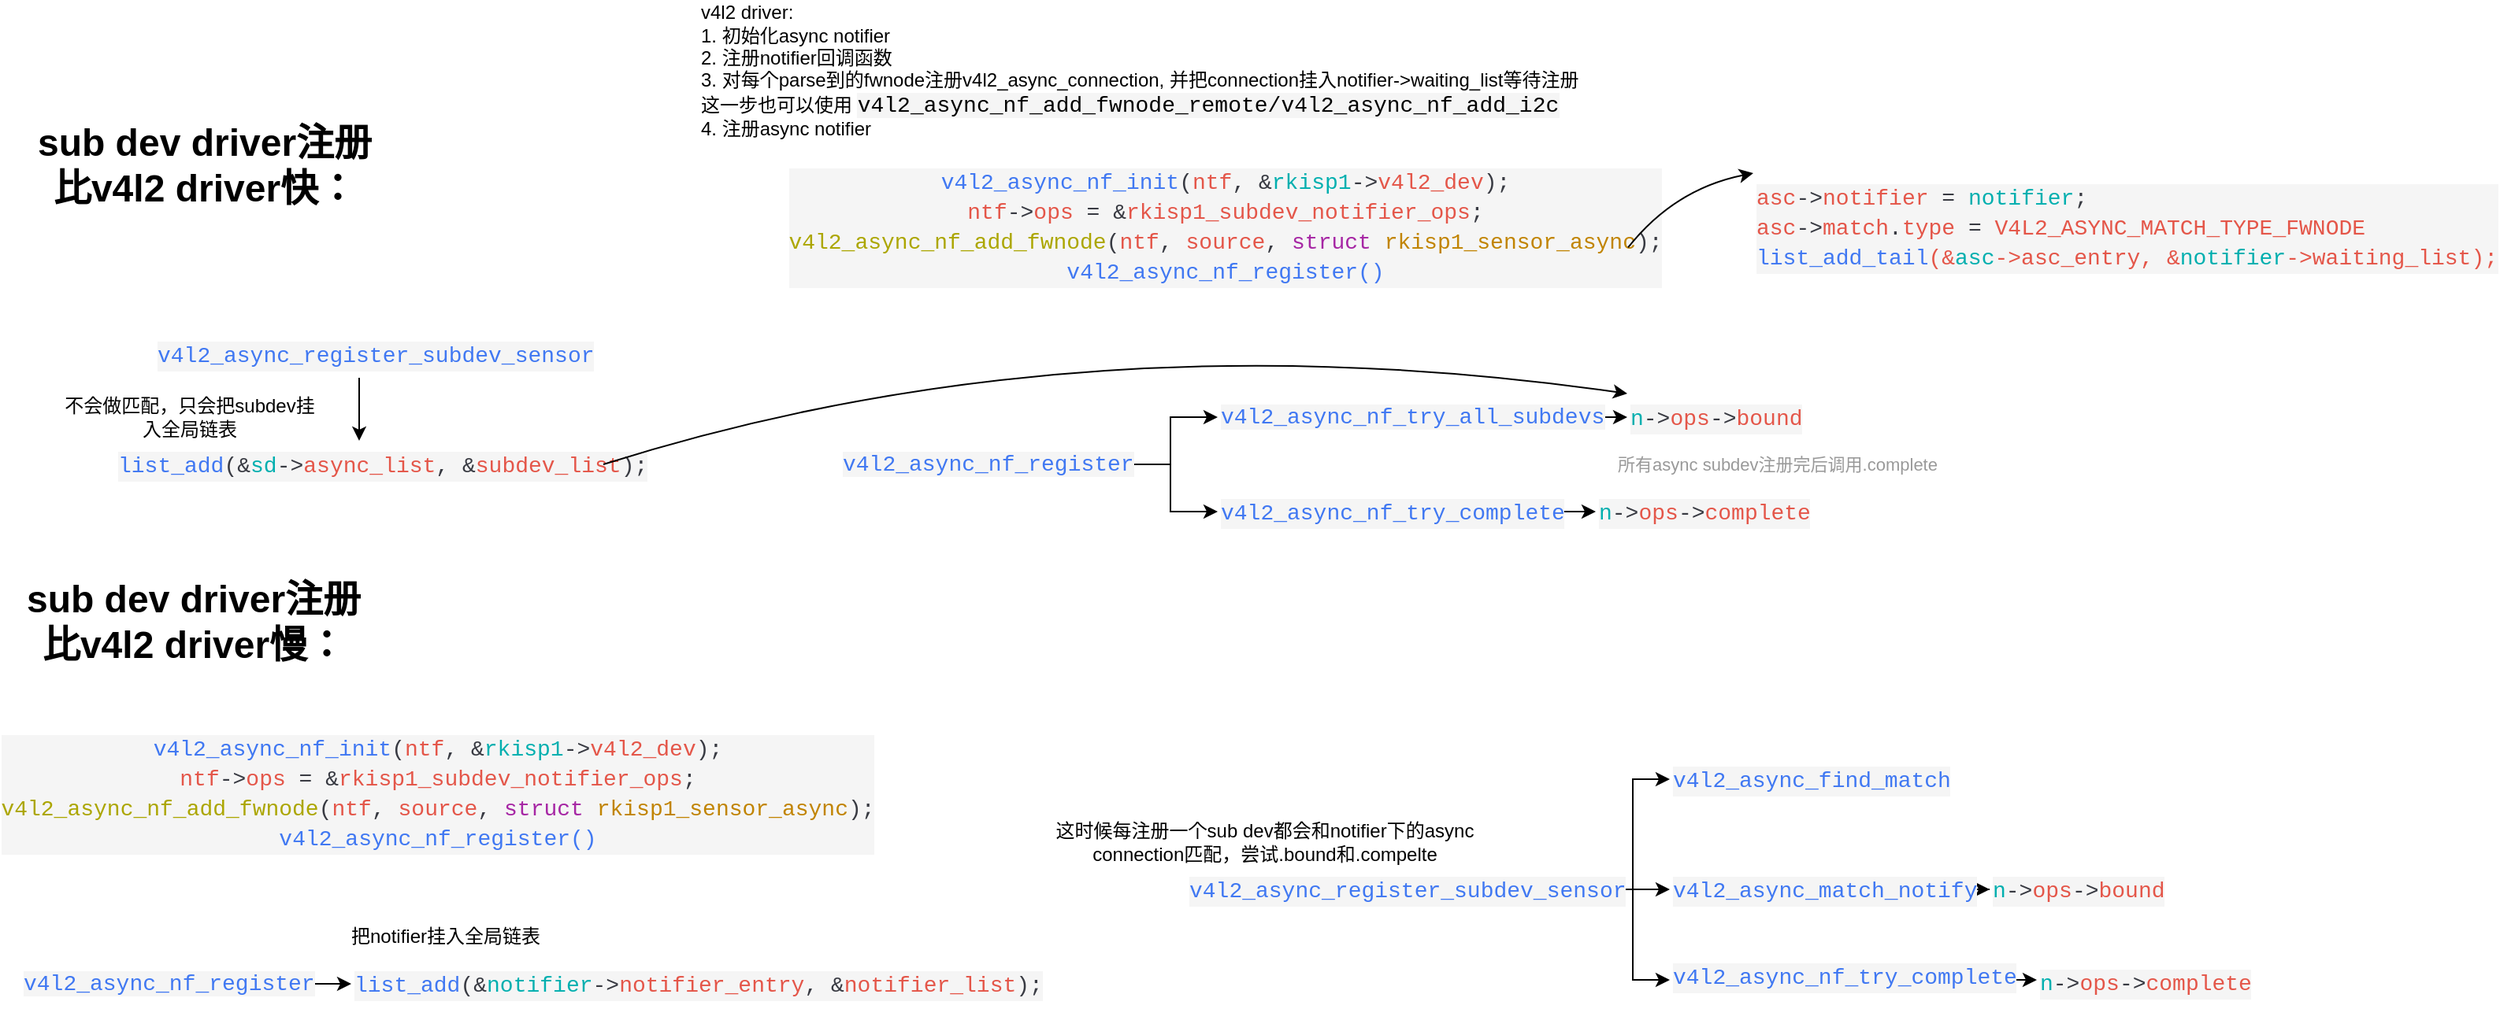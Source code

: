<mxfile version="26.2.8">
  <diagram id="vxmu8e-D6JKtbziN8auy" name="Page-1">
    <mxGraphModel dx="1885" dy="543" grid="1" gridSize="10" guides="1" tooltips="1" connect="1" arrows="1" fold="1" page="1" pageScale="1" pageWidth="827" pageHeight="1169" math="0" shadow="0">
      <root>
        <mxCell id="0" />
        <mxCell id="1" parent="0" />
        <mxCell id="KGo7ExIiG6yFK3656a-n-1" value="&lt;div style=&quot;background-color: rgb(245, 245, 245); font-family: Consolas, &amp;quot;Courier New&amp;quot;, monospace; font-weight: normal; font-size: 14px; line-height: 19px; white-space: pre; color: rgb(56, 58, 66);&quot;&gt;&lt;div style=&quot;color: light-dark(rgb(56, 58, 66), rgb(185, 187, 194));&quot;&gt;&lt;span style=&quot;color: rgb(64, 120, 242);&quot;&gt;v4l2_async_nf_init&lt;/span&gt;&lt;span style=&quot;color: rgb(56, 58, 66);&quot;&gt;(&lt;/span&gt;&lt;span style=&quot;color: rgb(228, 86, 73);&quot;&gt;ntf&lt;/span&gt;&lt;span style=&quot;color: rgb(56, 58, 66);&quot;&gt;, &lt;/span&gt;&lt;span style=&quot;color: rgb(56, 58, 66);&quot;&gt;&amp;amp;&lt;/span&gt;&lt;span style=&quot;color: rgb(0, 175, 175);&quot;&gt;rkisp1&lt;/span&gt;&lt;span style=&quot;color: rgb(56, 58, 66);&quot;&gt;-&amp;gt;&lt;/span&gt;&lt;span style=&quot;color: rgb(228, 86, 73);&quot;&gt;v4l2_dev&lt;/span&gt;&lt;span style=&quot;color: rgb(56, 58, 66);&quot;&gt;);&lt;/span&gt;&lt;/div&gt;&lt;div style=&quot;&quot;&gt;&lt;span style=&quot;color: rgb(56, 58, 66);&quot;&gt;&lt;div style=&quot;color: light-dark(rgb(56, 58, 66), rgb(185, 187, 194)); line-height: 19px;&quot;&gt;&lt;span style=&quot;color: rgb(228, 86, 73);&quot;&gt;ntf&lt;/span&gt;-&amp;gt;&lt;span style=&quot;color: rgb(228, 86, 73);&quot;&gt;ops&lt;/span&gt; = &amp;amp;&lt;span style=&quot;color: rgb(228, 86, 73);&quot;&gt;rkisp1_subdev_notifier_ops&lt;/span&gt;;&lt;/div&gt;&lt;div style=&quot;line-height: 19px;&quot;&gt;&lt;div style=&quot;line-height: 19px;&quot;&gt;&lt;div style=&quot;&quot;&gt;&lt;span style=&quot;color: rgb(172, 166, 0);&quot;&gt;v4l2_async_nf_add_fwnode&lt;/span&gt;&lt;span style=&quot;color: light-dark(rgb(56, 58, 66), rgb(185, 187, 194)); background-color: light-dark(rgb(245, 245, 245), rgb(26, 26, 26));&quot;&gt;(&lt;/span&gt;&lt;span style=&quot;background-color: light-dark(rgb(245, 245, 245), rgb(26, 26, 26)); color: rgb(228, 86, 73);&quot;&gt;ntf&lt;/span&gt;&lt;span style=&quot;color: light-dark(rgb(56, 58, 66), rgb(185, 187, 194)); background-color: light-dark(rgb(245, 245, 245), rgb(26, 26, 26));&quot;&gt;, &lt;/span&gt;&lt;span style=&quot;background-color: light-dark(rgb(245, 245, 245), rgb(26, 26, 26)); color: rgb(228, 86, 73);&quot;&gt;source&lt;/span&gt;&lt;span style=&quot;color: light-dark(rgb(56, 58, 66), rgb(185, 187, 194)); background-color: light-dark(rgb(245, 245, 245), rgb(26, 26, 26));&quot;&gt;, &lt;/span&gt;&lt;span style=&quot;background-color: light-dark(rgb(245, 245, 245), rgb(26, 26, 26)); color: rgb(166, 38, 164);&quot;&gt;struct&lt;/span&gt;&lt;span style=&quot;color: light-dark(rgb(56, 58, 66), rgb(185, 187, 194)); background-color: light-dark(rgb(245, 245, 245), rgb(26, 26, 26));&quot;&gt; &lt;/span&gt;&lt;span style=&quot;background-color: light-dark(rgb(245, 245, 245), rgb(26, 26, 26)); color: rgb(193, 132, 1);&quot;&gt;rkisp1_sensor_async&lt;/span&gt;&lt;span style=&quot;color: light-dark(rgb(56, 58, 66), rgb(185, 187, 194)); background-color: light-dark(rgb(245, 245, 245), rgb(26, 26, 26));&quot;&gt;);&lt;/span&gt;&lt;/div&gt;&lt;/div&gt;&lt;/div&gt;&lt;div style=&quot;color: light-dark(rgb(56, 58, 66), rgb(185, 187, 194)); line-height: 19px;&quot;&gt;&lt;div style=&quot;line-height: 19px;&quot;&gt;&lt;span style=&quot;color: rgb(64, 120, 242);&quot;&gt;v4l2_async_nf_register()&lt;/span&gt;&lt;/div&gt;&lt;/div&gt;&lt;/span&gt;&lt;/div&gt;&lt;/div&gt;" style="text;whiteSpace=wrap;html=1;align=center;" parent="1" vertex="1">
          <mxGeometry x="90" y="190" width="510" height="90" as="geometry" />
        </mxCell>
        <mxCell id="KGo7ExIiG6yFK3656a-n-2" value="v4l2 driver:&lt;div&gt;1. 初始化async notifier&lt;br&gt;&lt;div&gt;2. 注册notifier回调函数&lt;/div&gt;&lt;div&gt;3. 对每个parse到的fwnode注册v4l2_async_connection, 并把connection挂入notifier-&amp;gt;waiting_list等待注册&lt;/div&gt;&lt;div&gt;这一步也可以使用&amp;nbsp;&lt;font style=&quot;color: rgb(0, 0, 0);&quot;&gt;&lt;span style=&quot;background-color: rgb(245, 245, 245); font-family: Consolas, &amp;quot;Courier New&amp;quot;, monospace; font-size: 14px; white-space: pre;&quot;&gt;v4l2_async_nf_add_fwnode_remote/&lt;/span&gt;&lt;span style=&quot;background-color: rgb(245, 245, 245); font-family: Consolas, &amp;quot;Courier New&amp;quot;, monospace; font-size: 14px; white-space: pre;&quot;&gt;v4l2_async_nf_add_i2c&lt;/span&gt;&lt;/font&gt;&lt;/div&gt;&lt;div&gt;4. 注册async notifier&lt;/div&gt;&lt;/div&gt;" style="text;html=1;align=left;verticalAlign=middle;whiteSpace=wrap;rounded=0;" parent="1" vertex="1">
          <mxGeometry x="10" y="100" width="570" height="70" as="geometry" />
        </mxCell>
        <mxCell id="KGo7ExIiG6yFK3656a-n-16" value="" style="edgeStyle=orthogonalEdgeStyle;rounded=0;orthogonalLoop=1;jettySize=auto;html=1;" parent="1" source="KGo7ExIiG6yFK3656a-n-4" target="KGo7ExIiG6yFK3656a-n-15" edge="1">
          <mxGeometry relative="1" as="geometry" />
        </mxCell>
        <mxCell id="KGo7ExIiG6yFK3656a-n-4" value="&lt;div style=&quot;color: #383a42;background-color: #f5f5f5;font-family: Consolas, &#39;Courier New&#39;, monospace;font-weight: normal;font-size: 14px;line-height: 19px;white-space: pre;&quot;&gt;&lt;div&gt;&lt;span style=&quot;color: #4078f2;&quot;&gt;v4l2_async_register_subdev_sensor&lt;/span&gt;&lt;/div&gt;&lt;/div&gt;" style="text;whiteSpace=wrap;html=1;" parent="1" vertex="1">
          <mxGeometry x="-335" y="300" width="260" height="30" as="geometry" />
        </mxCell>
        <mxCell id="KGo7ExIiG6yFK3656a-n-7" style="edgeStyle=orthogonalEdgeStyle;rounded=0;orthogonalLoop=1;jettySize=auto;html=1;exitX=1;exitY=0.5;exitDx=0;exitDy=0;entryX=0;entryY=0.5;entryDx=0;entryDy=0;" parent="1" source="KGo7ExIiG6yFK3656a-n-5" target="KGo7ExIiG6yFK3656a-n-6" edge="1">
          <mxGeometry relative="1" as="geometry" />
        </mxCell>
        <mxCell id="KGo7ExIiG6yFK3656a-n-9" style="edgeStyle=orthogonalEdgeStyle;rounded=0;orthogonalLoop=1;jettySize=auto;html=1;exitX=1;exitY=0.5;exitDx=0;exitDy=0;entryX=0;entryY=0.5;entryDx=0;entryDy=0;" parent="1" source="KGo7ExIiG6yFK3656a-n-5" target="KGo7ExIiG6yFK3656a-n-8" edge="1">
          <mxGeometry relative="1" as="geometry" />
        </mxCell>
        <mxCell id="KGo7ExIiG6yFK3656a-n-5" value="&lt;span style=&quot;color: rgb(64, 120, 242); font-family: Consolas, &amp;quot;Courier New&amp;quot;, monospace; font-size: 14px; font-style: normal; font-variant-ligatures: normal; font-variant-caps: normal; font-weight: 400; letter-spacing: normal; orphans: 2; text-align: center; text-indent: 0px; text-transform: none; widows: 2; word-spacing: 0px; -webkit-text-stroke-width: 0px; white-space: pre; background-color: rgb(245, 245, 245); text-decoration-thickness: initial; text-decoration-style: initial; text-decoration-color: initial; display: inline !important; float: none;&quot;&gt;v4l2_async_nf_register&lt;/span&gt;" style="text;whiteSpace=wrap;html=1;" parent="1" vertex="1">
          <mxGeometry x="100" y="370" width="180" height="30" as="geometry" />
        </mxCell>
        <mxCell id="KGo7ExIiG6yFK3656a-n-13" value="" style="edgeStyle=orthogonalEdgeStyle;rounded=0;orthogonalLoop=1;jettySize=auto;html=1;" parent="1" source="KGo7ExIiG6yFK3656a-n-6" target="KGo7ExIiG6yFK3656a-n-12" edge="1">
          <mxGeometry relative="1" as="geometry" />
        </mxCell>
        <mxCell id="KGo7ExIiG6yFK3656a-n-6" value="&lt;span style=&quot;color: rgb(64, 120, 242); font-family: Consolas, &amp;quot;Courier New&amp;quot;, monospace; font-size: 14px; font-style: normal; font-variant-ligatures: normal; font-variant-caps: normal; font-weight: 400; letter-spacing: normal; orphans: 2; text-align: left; text-indent: 0px; text-transform: none; widows: 2; word-spacing: 0px; -webkit-text-stroke-width: 0px; white-space: pre; background-color: rgb(245, 245, 245); text-decoration-thickness: initial; text-decoration-style: initial; text-decoration-color: initial; display: inline !important; float: none;&quot;&gt;v4l2_async_nf_try_all_subdevs&lt;/span&gt;" style="text;whiteSpace=wrap;html=1;" parent="1" vertex="1">
          <mxGeometry x="340" y="340" width="230" height="30" as="geometry" />
        </mxCell>
        <mxCell id="KGo7ExIiG6yFK3656a-n-11" value="" style="edgeStyle=orthogonalEdgeStyle;rounded=0;orthogonalLoop=1;jettySize=auto;html=1;" parent="1" source="KGo7ExIiG6yFK3656a-n-8" target="KGo7ExIiG6yFK3656a-n-10" edge="1">
          <mxGeometry relative="1" as="geometry" />
        </mxCell>
        <mxCell id="KGo7ExIiG6yFK3656a-n-8" value="&lt;div style=&quot;color: #383a42;background-color: #f5f5f5;font-family: Consolas, &#39;Courier New&#39;, monospace;font-weight: normal;font-size: 14px;line-height: 19px;white-space: pre;&quot;&gt;&lt;div&gt;&lt;span style=&quot;color: #4078f2;&quot;&gt;v4l2_async_nf_try_complete&lt;/span&gt;&lt;/div&gt;&lt;/div&gt;" style="text;whiteSpace=wrap;html=1;" parent="1" vertex="1">
          <mxGeometry x="340.0" y="400" width="205" height="30" as="geometry" />
        </mxCell>
        <mxCell id="KGo7ExIiG6yFK3656a-n-10" value="&lt;div style=&quot;color: #383a42;background-color: #f5f5f5;font-family: Consolas, &#39;Courier New&#39;, monospace;font-weight: normal;font-size: 14px;line-height: 19px;white-space: pre;&quot;&gt;&lt;div&gt;&lt;span style=&quot;color: #00afaf;&quot;&gt;n&lt;/span&gt;&lt;span style=&quot;color: #383a42;&quot;&gt;-&amp;gt;&lt;/span&gt;&lt;span style=&quot;color: #e45649;&quot;&gt;ops&lt;/span&gt;&lt;span style=&quot;color: #383a42;&quot;&gt;-&amp;gt;&lt;/span&gt;&lt;span style=&quot;color: #e45649;&quot;&gt;complete&lt;/span&gt;&lt;/div&gt;&lt;/div&gt;" style="text;whiteSpace=wrap;html=1;" parent="1" vertex="1">
          <mxGeometry x="580.0" y="400" width="135" height="30" as="geometry" />
        </mxCell>
        <mxCell id="KGo7ExIiG6yFK3656a-n-12" value="&lt;div style=&quot;background-color: rgb(245, 245, 245); font-family: Consolas, &amp;quot;Courier New&amp;quot;, monospace; font-weight: normal; font-size: 14px; line-height: 19px; white-space: pre; color: rgb(56, 58, 66);&quot;&gt;&lt;div style=&quot;&quot;&gt;&lt;span style=&quot;color: rgb(0, 175, 175);&quot;&gt;n&lt;/span&gt;&lt;span style=&quot;color: rgb(56, 58, 66);&quot;&gt;-&amp;gt;&lt;/span&gt;&lt;span style=&quot;color: rgb(228, 86, 73);&quot;&gt;ops&lt;/span&gt;&lt;span style=&quot;color: rgb(56, 58, 66);&quot;&gt;-&amp;gt;&lt;/span&gt;&lt;span style=&quot;color: rgb(56, 58, 66);&quot;&gt;&lt;font color=&quot;#e45649&quot;&gt;bound&lt;/font&gt;&lt;/span&gt;&lt;/div&gt;&lt;/div&gt;" style="text;whiteSpace=wrap;html=1;" parent="1" vertex="1">
          <mxGeometry x="600" y="340" width="109" height="30" as="geometry" />
        </mxCell>
        <mxCell id="KGo7ExIiG6yFK3656a-n-14" value="&lt;font style=&quot;font-size: 11px; color: rgb(153, 153, 153);&quot;&gt;所有async subdev注册完后调用.complete&lt;/font&gt;" style="text;html=1;align=center;verticalAlign=middle;resizable=0;points=[];autosize=1;strokeColor=none;fillColor=none;" parent="1" vertex="1">
          <mxGeometry x="580" y="370" width="230" height="30" as="geometry" />
        </mxCell>
        <mxCell id="KGo7ExIiG6yFK3656a-n-15" value="&lt;div style=&quot;color: #383a42;background-color: #f5f5f5;font-family: Consolas, &#39;Courier New&#39;, monospace;font-weight: normal;font-size: 14px;line-height: 19px;white-space: pre;&quot;&gt;&lt;div&gt;&lt;span style=&quot;color: #4078f2;&quot;&gt;list_add&lt;/span&gt;&lt;span style=&quot;color: #383a42;&quot;&gt;(&lt;/span&gt;&lt;span style=&quot;color: #383a42;&quot;&gt;&amp;amp;&lt;/span&gt;&lt;span style=&quot;color: #00afaf;&quot;&gt;sd&lt;/span&gt;&lt;span style=&quot;color: #383a42;&quot;&gt;-&amp;gt;&lt;/span&gt;&lt;span style=&quot;color: #e45649;&quot;&gt;async_list&lt;/span&gt;&lt;span style=&quot;color: #383a42;&quot;&gt;, &lt;/span&gt;&lt;span style=&quot;color: #383a42;&quot;&gt;&amp;amp;&lt;/span&gt;&lt;span style=&quot;color: #e45649;&quot;&gt;subdev_list&lt;/span&gt;&lt;span style=&quot;color: #383a42;&quot;&gt;);&lt;/span&gt;&lt;/div&gt;&lt;/div&gt;" style="text;whiteSpace=wrap;html=1;" parent="1" vertex="1">
          <mxGeometry x="-360.0" y="370" width="310" height="30" as="geometry" />
        </mxCell>
        <mxCell id="KGo7ExIiG6yFK3656a-n-17" value="" style="curved=1;endArrow=classic;html=1;rounded=0;exitX=1;exitY=0.5;exitDx=0;exitDy=0;entryX=0;entryY=0;entryDx=0;entryDy=0;" parent="1" source="KGo7ExIiG6yFK3656a-n-15" target="KGo7ExIiG6yFK3656a-n-12" edge="1">
          <mxGeometry width="50" height="50" relative="1" as="geometry">
            <mxPoint x="-110" y="540" as="sourcePoint" />
            <mxPoint x="-60" y="490" as="targetPoint" />
            <Array as="points">
              <mxPoint x="250" y="290" />
            </Array>
          </mxGeometry>
        </mxCell>
        <mxCell id="tICBfA2tKKdFyukE9l8A-1" value="&lt;div style=&quot;color: rgb(56, 58, 66); background-color: rgb(245, 245, 245); font-family: Consolas, &amp;quot;Courier New&amp;quot;, monospace; font-weight: normal; font-size: 14px; line-height: 19px; white-space: pre;&quot;&gt;&lt;div&gt;&lt;span style=&quot;color: rgb(228, 86, 73);&quot;&gt;asc&lt;/span&gt;&lt;span style=&quot;color: rgb(56, 58, 66);&quot;&gt;-&amp;gt;&lt;/span&gt;&lt;span style=&quot;color: rgb(228, 86, 73);&quot;&gt;notifier&lt;/span&gt;&lt;span style=&quot;color: rgb(56, 58, 66);&quot;&gt; &lt;/span&gt;&lt;span style=&quot;color: rgb(56, 58, 66);&quot;&gt;=&lt;/span&gt;&lt;span style=&quot;color: rgb(56, 58, 66);&quot;&gt; &lt;/span&gt;&lt;span style=&quot;color: rgb(0, 175, 175);&quot;&gt;notifier&lt;/span&gt;&lt;span style=&quot;color: rgb(56, 58, 66);&quot;&gt;;&lt;/span&gt;&lt;/div&gt;&lt;div&gt;&lt;span style=&quot;color: rgb(228, 86, 73);&quot;&gt;asc&lt;/span&gt;&lt;span style=&quot;color: rgb(56, 58, 66);&quot;&gt;-&amp;gt;&lt;/span&gt;&lt;span style=&quot;color: rgb(228, 86, 73);&quot;&gt;match&lt;/span&gt;&lt;span style=&quot;color: rgb(56, 58, 66);&quot;&gt;.&lt;/span&gt;&lt;span style=&quot;color: rgb(228, 86, 73);&quot;&gt;type&lt;/span&gt;&lt;span style=&quot;color: rgb(56, 58, 66);&quot;&gt; &lt;/span&gt;&lt;span style=&quot;color: rgb(56, 58, 66);&quot;&gt;=&lt;/span&gt;&lt;span style=&quot;color: rgb(56, 58, 66);&quot;&gt; &lt;/span&gt;&lt;span style=&quot;color: rgb(228, 86, 73);&quot;&gt;V4L2_ASYNC_MATCH_TYPE_FWNODE&lt;/span&gt;&lt;/div&gt;&lt;div&gt;&lt;span style=&quot;color: rgb(228, 86, 73);&quot;&gt;&lt;span style=&quot;color: #4078f2;&quot;&gt;list_add_tail&lt;/span&gt;(&amp;amp;&lt;span style=&quot;color: #00afaf;&quot;&gt;asc&lt;/span&gt;-&amp;gt;asc_entry, &amp;amp;&lt;span style=&quot;color: #00afaf;&quot;&gt;notifier&lt;/span&gt;-&amp;gt;waiting_list);&lt;/span&gt;&lt;/div&gt;&lt;/div&gt;" style="text;whiteSpace=wrap;html=1;" vertex="1" parent="1">
          <mxGeometry x="680" y="200" width="440" height="70" as="geometry" />
        </mxCell>
        <mxCell id="tICBfA2tKKdFyukE9l8A-2" value="" style="curved=1;endArrow=classic;html=1;rounded=0;exitX=1.001;exitY=0.636;exitDx=0;exitDy=0;exitPerimeter=0;entryX=0;entryY=0;entryDx=0;entryDy=0;" edge="1" parent="1" source="KGo7ExIiG6yFK3656a-n-1" target="tICBfA2tKKdFyukE9l8A-1">
          <mxGeometry width="50" height="50" relative="1" as="geometry">
            <mxPoint x="630" y="240" as="sourcePoint" />
            <mxPoint x="680" y="190" as="targetPoint" />
            <Array as="points">
              <mxPoint x="630" y="210" />
            </Array>
          </mxGeometry>
        </mxCell>
        <mxCell id="tICBfA2tKKdFyukE9l8A-3" value="&lt;h1&gt;sub dev driver注册比v4l2 driver快：&lt;/h1&gt;" style="text;html=1;align=center;verticalAlign=middle;whiteSpace=wrap;rounded=0;" vertex="1" parent="1">
          <mxGeometry x="-413" y="180" width="220" height="30" as="geometry" />
        </mxCell>
        <mxCell id="tICBfA2tKKdFyukE9l8A-4" value="&lt;h1&gt;sub dev driver注册比v4l2 driver慢：&lt;/h1&gt;" style="text;html=1;align=center;verticalAlign=middle;whiteSpace=wrap;rounded=0;" vertex="1" parent="1">
          <mxGeometry x="-420" y="470" width="220" height="30" as="geometry" />
        </mxCell>
        <mxCell id="tICBfA2tKKdFyukE9l8A-5" value="&lt;div style=&quot;background-color: rgb(245, 245, 245); font-family: Consolas, &amp;quot;Courier New&amp;quot;, monospace; font-weight: normal; font-size: 14px; line-height: 19px; white-space: pre; color: rgb(56, 58, 66);&quot;&gt;&lt;div style=&quot;color: light-dark(rgb(56, 58, 66), rgb(185, 187, 194));&quot;&gt;&lt;span style=&quot;color: rgb(64, 120, 242);&quot;&gt;v4l2_async_nf_init&lt;/span&gt;&lt;span style=&quot;color: rgb(56, 58, 66);&quot;&gt;(&lt;/span&gt;&lt;span style=&quot;color: rgb(228, 86, 73);&quot;&gt;ntf&lt;/span&gt;&lt;span style=&quot;color: rgb(56, 58, 66);&quot;&gt;, &lt;/span&gt;&lt;span style=&quot;color: rgb(56, 58, 66);&quot;&gt;&amp;amp;&lt;/span&gt;&lt;span style=&quot;color: rgb(0, 175, 175);&quot;&gt;rkisp1&lt;/span&gt;&lt;span style=&quot;color: rgb(56, 58, 66);&quot;&gt;-&amp;gt;&lt;/span&gt;&lt;span style=&quot;color: rgb(228, 86, 73);&quot;&gt;v4l2_dev&lt;/span&gt;&lt;span style=&quot;color: rgb(56, 58, 66);&quot;&gt;);&lt;/span&gt;&lt;/div&gt;&lt;div style=&quot;&quot;&gt;&lt;span style=&quot;color: rgb(56, 58, 66);&quot;&gt;&lt;div style=&quot;color: light-dark(rgb(56, 58, 66), rgb(185, 187, 194)); line-height: 19px;&quot;&gt;&lt;span style=&quot;color: rgb(228, 86, 73);&quot;&gt;ntf&lt;/span&gt;-&amp;gt;&lt;span style=&quot;color: rgb(228, 86, 73);&quot;&gt;ops&lt;/span&gt; = &amp;amp;&lt;span style=&quot;color: rgb(228, 86, 73);&quot;&gt;rkisp1_subdev_notifier_ops&lt;/span&gt;;&lt;/div&gt;&lt;div style=&quot;line-height: 19px;&quot;&gt;&lt;div style=&quot;line-height: 19px;&quot;&gt;&lt;div style=&quot;&quot;&gt;&lt;span style=&quot;color: rgb(172, 166, 0);&quot;&gt;v4l2_async_nf_add_fwnode&lt;/span&gt;&lt;span style=&quot;color: light-dark(rgb(56, 58, 66), rgb(185, 187, 194)); background-color: light-dark(rgb(245, 245, 245), rgb(26, 26, 26));&quot;&gt;(&lt;/span&gt;&lt;span style=&quot;background-color: light-dark(rgb(245, 245, 245), rgb(26, 26, 26)); color: rgb(228, 86, 73);&quot;&gt;ntf&lt;/span&gt;&lt;span style=&quot;color: light-dark(rgb(56, 58, 66), rgb(185, 187, 194)); background-color: light-dark(rgb(245, 245, 245), rgb(26, 26, 26));&quot;&gt;, &lt;/span&gt;&lt;span style=&quot;background-color: light-dark(rgb(245, 245, 245), rgb(26, 26, 26)); color: rgb(228, 86, 73);&quot;&gt;source&lt;/span&gt;&lt;span style=&quot;color: light-dark(rgb(56, 58, 66), rgb(185, 187, 194)); background-color: light-dark(rgb(245, 245, 245), rgb(26, 26, 26));&quot;&gt;, &lt;/span&gt;&lt;span style=&quot;background-color: light-dark(rgb(245, 245, 245), rgb(26, 26, 26)); color: rgb(166, 38, 164);&quot;&gt;struct&lt;/span&gt;&lt;span style=&quot;color: light-dark(rgb(56, 58, 66), rgb(185, 187, 194)); background-color: light-dark(rgb(245, 245, 245), rgb(26, 26, 26));&quot;&gt; &lt;/span&gt;&lt;span style=&quot;background-color: light-dark(rgb(245, 245, 245), rgb(26, 26, 26)); color: rgb(193, 132, 1);&quot;&gt;rkisp1_sensor_async&lt;/span&gt;&lt;span style=&quot;color: light-dark(rgb(56, 58, 66), rgb(185, 187, 194)); background-color: light-dark(rgb(245, 245, 245), rgb(26, 26, 26));&quot;&gt;);&lt;/span&gt;&lt;/div&gt;&lt;/div&gt;&lt;/div&gt;&lt;div style=&quot;color: light-dark(rgb(56, 58, 66), rgb(185, 187, 194)); line-height: 19px;&quot;&gt;&lt;div style=&quot;line-height: 19px;&quot;&gt;&lt;span style=&quot;color: rgb(64, 120, 242);&quot;&gt;v4l2_async_nf_register()&lt;/span&gt;&lt;/div&gt;&lt;/div&gt;&lt;/span&gt;&lt;/div&gt;&lt;/div&gt;" style="text;whiteSpace=wrap;html=1;align=center;" vertex="1" parent="1">
          <mxGeometry x="-410" y="550" width="510" height="90" as="geometry" />
        </mxCell>
        <mxCell id="tICBfA2tKKdFyukE9l8A-6" style="edgeStyle=orthogonalEdgeStyle;rounded=0;orthogonalLoop=1;jettySize=auto;html=1;exitX=1;exitY=0.5;exitDx=0;exitDy=0;entryX=0;entryY=0.5;entryDx=0;entryDy=0;" edge="1" parent="1" source="tICBfA2tKKdFyukE9l8A-8" target="tICBfA2tKKdFyukE9l8A-16">
          <mxGeometry relative="1" as="geometry">
            <mxPoint x="-220" y="715" as="targetPoint" />
          </mxGeometry>
        </mxCell>
        <mxCell id="tICBfA2tKKdFyukE9l8A-8" value="&lt;span style=&quot;color: rgb(64, 120, 242); font-family: Consolas, &amp;quot;Courier New&amp;quot;, monospace; font-size: 14px; font-style: normal; font-variant-ligatures: normal; font-variant-caps: normal; font-weight: 400; letter-spacing: normal; orphans: 2; text-align: center; text-indent: 0px; text-transform: none; widows: 2; word-spacing: 0px; -webkit-text-stroke-width: 0px; white-space: pre; background-color: rgb(245, 245, 245); text-decoration-thickness: initial; text-decoration-style: initial; text-decoration-color: initial; display: inline !important; float: none;&quot;&gt;v4l2_async_nf_register&lt;/span&gt;" style="text;whiteSpace=wrap;html=1;" vertex="1" parent="1">
          <mxGeometry x="-420" y="700" width="180" height="30" as="geometry" />
        </mxCell>
        <mxCell id="tICBfA2tKKdFyukE9l8A-20" style="edgeStyle=orthogonalEdgeStyle;rounded=0;orthogonalLoop=1;jettySize=auto;html=1;exitX=1;exitY=0.5;exitDx=0;exitDy=0;entryX=0;entryY=0.5;entryDx=0;entryDy=0;" edge="1" parent="1" source="tICBfA2tKKdFyukE9l8A-15" target="tICBfA2tKKdFyukE9l8A-18">
          <mxGeometry relative="1" as="geometry" />
        </mxCell>
        <mxCell id="tICBfA2tKKdFyukE9l8A-21" style="edgeStyle=orthogonalEdgeStyle;rounded=0;orthogonalLoop=1;jettySize=auto;html=1;exitX=1;exitY=0.5;exitDx=0;exitDy=0;entryX=0;entryY=0.5;entryDx=0;entryDy=0;" edge="1" parent="1" source="tICBfA2tKKdFyukE9l8A-15" target="tICBfA2tKKdFyukE9l8A-19">
          <mxGeometry relative="1" as="geometry" />
        </mxCell>
        <mxCell id="tICBfA2tKKdFyukE9l8A-23" style="edgeStyle=orthogonalEdgeStyle;rounded=0;orthogonalLoop=1;jettySize=auto;html=1;exitX=1;exitY=0.5;exitDx=0;exitDy=0;entryX=0;entryY=0.5;entryDx=0;entryDy=0;" edge="1" parent="1" source="tICBfA2tKKdFyukE9l8A-15" target="tICBfA2tKKdFyukE9l8A-22">
          <mxGeometry relative="1" as="geometry" />
        </mxCell>
        <mxCell id="tICBfA2tKKdFyukE9l8A-15" value="&lt;div style=&quot;color: #383a42;background-color: #f5f5f5;font-family: Consolas, &#39;Courier New&#39;, monospace;font-weight: normal;font-size: 14px;line-height: 19px;white-space: pre;&quot;&gt;&lt;div&gt;&lt;span style=&quot;color: #4078f2;&quot;&gt;v4l2_async_register_subdev_sensor&lt;/span&gt;&lt;/div&gt;&lt;/div&gt;" style="text;whiteSpace=wrap;html=1;" vertex="1" parent="1">
          <mxGeometry x="320" y="640" width="260" height="30" as="geometry" />
        </mxCell>
        <mxCell id="tICBfA2tKKdFyukE9l8A-16" value="&lt;div style=&quot;color: #383a42;background-color: #f5f5f5;font-family: Consolas, &#39;Courier New&#39;, monospace;font-weight: normal;font-size: 14px;line-height: 19px;white-space: pre;&quot;&gt;&lt;div&gt;&lt;span style=&quot;color: #4078f2;&quot;&gt;list_add&lt;/span&gt;&lt;span style=&quot;color: #383a42;&quot;&gt;(&lt;/span&gt;&lt;span style=&quot;color: #383a42;&quot;&gt;&amp;amp;&lt;/span&gt;&lt;span style=&quot;color: #00afaf;&quot;&gt;notifier&lt;/span&gt;&lt;span style=&quot;color: #383a42;&quot;&gt;-&amp;gt;&lt;/span&gt;&lt;span style=&quot;color: #e45649;&quot;&gt;notifier_entry&lt;/span&gt;&lt;span style=&quot;color: #383a42;&quot;&gt;, &lt;/span&gt;&lt;span style=&quot;color: #383a42;&quot;&gt;&amp;amp;&lt;/span&gt;&lt;span style=&quot;color: #e45649;&quot;&gt;notifier_list&lt;/span&gt;&lt;span style=&quot;color: #383a42;&quot;&gt;);&lt;/span&gt;&lt;/div&gt;&lt;/div&gt;" style="text;whiteSpace=wrap;html=1;" vertex="1" parent="1">
          <mxGeometry x="-210" y="700" width="410" height="30" as="geometry" />
        </mxCell>
        <mxCell id="tICBfA2tKKdFyukE9l8A-17" value="把notifier挂入全局链表" style="text;html=1;align=center;verticalAlign=middle;whiteSpace=wrap;rounded=0;" vertex="1" parent="1">
          <mxGeometry x="-220" y="670" width="140" height="30" as="geometry" />
        </mxCell>
        <mxCell id="tICBfA2tKKdFyukE9l8A-18" value="&lt;div style=&quot;color: #383a42;background-color: #f5f5f5;font-family: Consolas, &#39;Courier New&#39;, monospace;font-weight: normal;font-size: 14px;line-height: 19px;white-space: pre;&quot;&gt;&lt;div&gt;&lt;span style=&quot;color: #4078f2;&quot;&gt;v4l2_async_find_match&lt;/span&gt;&lt;/div&gt;&lt;/div&gt;" style="text;whiteSpace=wrap;html=1;" vertex="1" parent="1">
          <mxGeometry x="627" y="570" width="173" height="30" as="geometry" />
        </mxCell>
        <mxCell id="tICBfA2tKKdFyukE9l8A-26" value="" style="edgeStyle=orthogonalEdgeStyle;rounded=0;orthogonalLoop=1;jettySize=auto;html=1;" edge="1" parent="1" source="tICBfA2tKKdFyukE9l8A-19" target="tICBfA2tKKdFyukE9l8A-25">
          <mxGeometry relative="1" as="geometry" />
        </mxCell>
        <mxCell id="tICBfA2tKKdFyukE9l8A-19" value="&lt;div style=&quot;color: #383a42;background-color: #f5f5f5;font-family: Consolas, &#39;Courier New&#39;, monospace;font-weight: normal;font-size: 14px;line-height: 19px;white-space: pre;&quot;&gt;&lt;div&gt;&lt;span style=&quot;color: #4078f2;&quot;&gt;v4l2_async_match_notify&lt;/span&gt;&lt;/div&gt;&lt;/div&gt;" style="text;whiteSpace=wrap;html=1;" vertex="1" parent="1">
          <mxGeometry x="627" y="640" width="183" height="30" as="geometry" />
        </mxCell>
        <mxCell id="tICBfA2tKKdFyukE9l8A-28" value="" style="edgeStyle=orthogonalEdgeStyle;rounded=0;orthogonalLoop=1;jettySize=auto;html=1;" edge="1" parent="1" source="tICBfA2tKKdFyukE9l8A-22" target="tICBfA2tKKdFyukE9l8A-27">
          <mxGeometry relative="1" as="geometry" />
        </mxCell>
        <mxCell id="tICBfA2tKKdFyukE9l8A-22" value="&lt;div style=&quot;color: #383a42;background-color: #f5f5f5;font-family: Consolas, &#39;Courier New&#39;, monospace;font-weight: normal;font-size: 14px;line-height: 19px;white-space: pre;&quot;&gt;&lt;div&gt;&lt;span style=&quot;color: #4078f2;&quot;&gt;v4l2_async_nf_try_complete&lt;/span&gt;&lt;/div&gt;&lt;/div&gt;" style="text;whiteSpace=wrap;html=1;" vertex="1" parent="1">
          <mxGeometry x="627" y="695" width="203" height="35" as="geometry" />
        </mxCell>
        <mxCell id="tICBfA2tKKdFyukE9l8A-24" value="这时候每注册一个sub dev都会和notifier下的async connection匹配，尝试.bound和.compelte" style="text;html=1;align=center;verticalAlign=middle;whiteSpace=wrap;rounded=0;" vertex="1" parent="1">
          <mxGeometry x="230" y="610" width="280" height="30" as="geometry" />
        </mxCell>
        <mxCell id="tICBfA2tKKdFyukE9l8A-25" value="&lt;div style=&quot;background-color: rgb(245, 245, 245); font-family: Consolas, &amp;quot;Courier New&amp;quot;, monospace; font-weight: normal; font-size: 14px; line-height: 19px; white-space: pre; color: rgb(56, 58, 66);&quot;&gt;&lt;div style=&quot;&quot;&gt;&lt;span style=&quot;color: rgb(0, 175, 175);&quot;&gt;n&lt;/span&gt;&lt;span style=&quot;color: rgb(56, 58, 66);&quot;&gt;-&amp;gt;&lt;/span&gt;&lt;span style=&quot;color: rgb(228, 86, 73);&quot;&gt;ops&lt;/span&gt;&lt;span style=&quot;color: rgb(56, 58, 66);&quot;&gt;-&amp;gt;&lt;/span&gt;&lt;span style=&quot;color: rgb(56, 58, 66);&quot;&gt;&lt;font color=&quot;#e45649&quot;&gt;bound&lt;/font&gt;&lt;/span&gt;&lt;/div&gt;&lt;/div&gt;" style="text;whiteSpace=wrap;html=1;" vertex="1" parent="1">
          <mxGeometry x="830" y="640" width="109" height="30" as="geometry" />
        </mxCell>
        <mxCell id="tICBfA2tKKdFyukE9l8A-27" value="&lt;div style=&quot;color: #383a42;background-color: #f5f5f5;font-family: Consolas, &#39;Courier New&#39;, monospace;font-weight: normal;font-size: 14px;line-height: 19px;white-space: pre;&quot;&gt;&lt;div&gt;&lt;span style=&quot;color: #00afaf;&quot;&gt;n&lt;/span&gt;&lt;span style=&quot;color: #383a42;&quot;&gt;-&amp;gt;&lt;/span&gt;&lt;span style=&quot;color: #e45649;&quot;&gt;ops&lt;/span&gt;&lt;span style=&quot;color: #383a42;&quot;&gt;-&amp;gt;&lt;/span&gt;&lt;span style=&quot;color: #e45649;&quot;&gt;complete&lt;/span&gt;&lt;/div&gt;&lt;/div&gt;" style="text;whiteSpace=wrap;html=1;" vertex="1" parent="1">
          <mxGeometry x="860" y="698.75" width="135" height="27.5" as="geometry" />
        </mxCell>
        <mxCell id="tICBfA2tKKdFyukE9l8A-29" value="不会做匹配，只会把subdev挂入全局链表" style="text;html=1;align=center;verticalAlign=middle;whiteSpace=wrap;rounded=0;" vertex="1" parent="1">
          <mxGeometry x="-395" y="340" width="165" height="30" as="geometry" />
        </mxCell>
      </root>
    </mxGraphModel>
  </diagram>
</mxfile>
